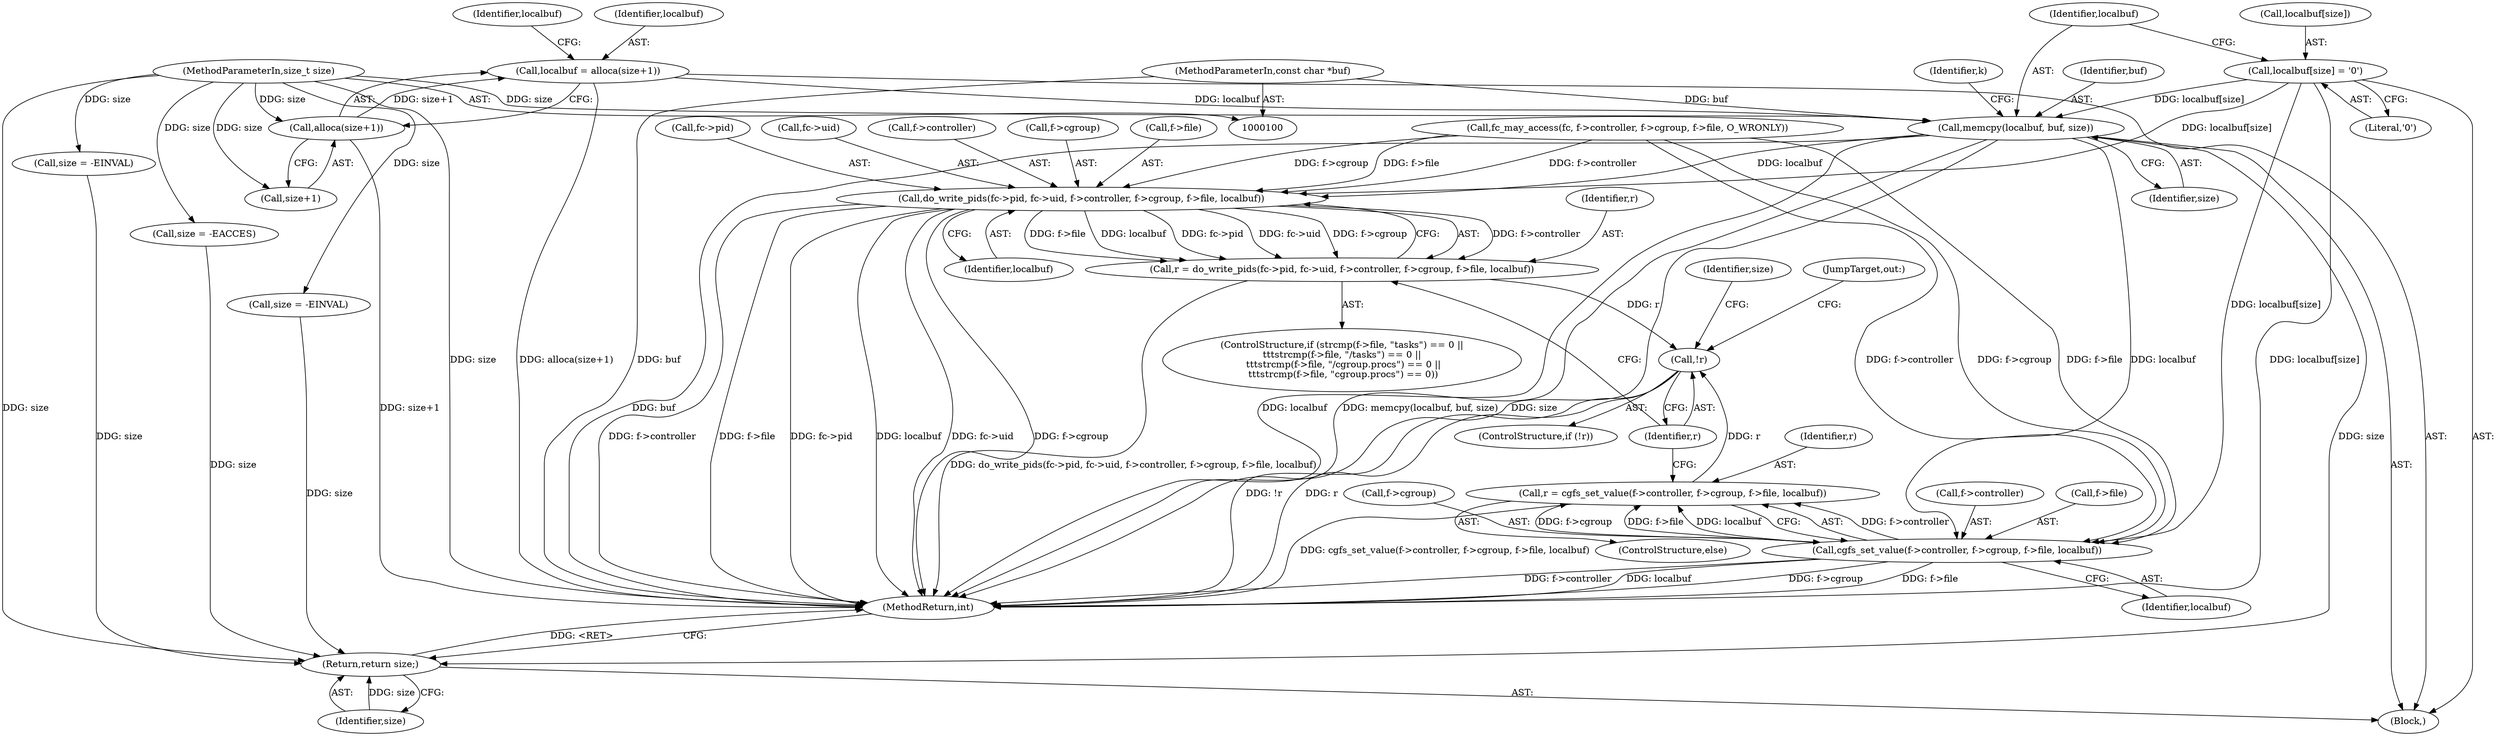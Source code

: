 digraph "0_lxcfs_8ee2a503e102b1a43ec4d83113dc275ab20a869a@API" {
"1000162" [label="(Call,memcpy(localbuf, buf, size))"];
"1000151" [label="(Call,localbuf = alloca(size+1))"];
"1000153" [label="(Call,alloca(size+1))"];
"1000103" [label="(MethodParameterIn,size_t size)"];
"1000157" [label="(Call,localbuf[size] = '\0')"];
"1000102" [label="(MethodParameterIn,const char *buf)"];
"1000241" [label="(Call,do_write_pids(fc->pid, fc->uid, f->controller, f->cgroup, f->file, localbuf))"];
"1000239" [label="(Call,r = do_write_pids(fc->pid, fc->uid, f->controller, f->cgroup, f->file, localbuf))"];
"1000273" [label="(Call,!r)"];
"1000261" [label="(Call,cgfs_set_value(f->controller, f->cgroup, f->file, localbuf))"];
"1000259" [label="(Call,r = cgfs_set_value(f->controller, f->cgroup, f->file, localbuf))"];
"1000282" [label="(Return,return size;)"];
"1000158" [label="(Call,localbuf[size])"];
"1000169" [label="(Identifier,k)"];
"1000163" [label="(Identifier,localbuf)"];
"1000274" [label="(Identifier,r)"];
"1000265" [label="(Call,f->cgroup)"];
"1000106" [label="(Block,)"];
"1000257" [label="(Identifier,localbuf)"];
"1000262" [label="(Call,f->controller)"];
"1000182" [label="(Call,size = -EINVAL)"];
"1000279" [label="(JumpTarget,out:)"];
"1000240" [label="(Identifier,r)"];
"1000261" [label="(Call,cgfs_set_value(f->controller, f->cgroup, f->file, localbuf))"];
"1000162" [label="(Call,memcpy(localbuf, buf, size))"];
"1000151" [label="(Call,localbuf = alloca(size+1))"];
"1000165" [label="(Identifier,size)"];
"1000102" [label="(MethodParameterIn,const char *buf)"];
"1000241" [label="(Call,do_write_pids(fc->pid, fc->uid, f->controller, f->cgroup, f->file, localbuf))"];
"1000282" [label="(Return,return size;)"];
"1000242" [label="(Call,fc->pid)"];
"1000251" [label="(Call,f->cgroup)"];
"1000254" [label="(Call,f->file)"];
"1000202" [label="(Call,size = -EACCES)"];
"1000259" [label="(Call,r = cgfs_set_value(f->controller, f->cgroup, f->file, localbuf))"];
"1000283" [label="(Identifier,size)"];
"1000239" [label="(Call,r = do_write_pids(fc->pid, fc->uid, f->controller, f->cgroup, f->file, localbuf))"];
"1000284" [label="(MethodReturn,int)"];
"1000189" [label="(Call,fc_may_access(fc, f->controller, f->cgroup, f->file, O_WRONLY))"];
"1000152" [label="(Identifier,localbuf)"];
"1000245" [label="(Call,fc->uid)"];
"1000153" [label="(Call,alloca(size+1))"];
"1000159" [label="(Identifier,localbuf)"];
"1000103" [label="(MethodParameterIn,size_t size)"];
"1000161" [label="(Literal,'\0')"];
"1000268" [label="(Call,f->file)"];
"1000276" [label="(Identifier,size)"];
"1000272" [label="(ControlStructure,if (!r))"];
"1000164" [label="(Identifier,buf)"];
"1000157" [label="(Call,localbuf[size] = '\0')"];
"1000258" [label="(ControlStructure,else)"];
"1000260" [label="(Identifier,r)"];
"1000248" [label="(Call,f->controller)"];
"1000275" [label="(Call,size = -EINVAL)"];
"1000207" [label="(ControlStructure,if (strcmp(f->file, \"tasks\") == 0 ||\n\t\t\tstrcmp(f->file, \"/tasks\") == 0 ||\n \t\t\tstrcmp(f->file, \"/cgroup.procs\") == 0 ||\n \t\t\tstrcmp(f->file, \"cgroup.procs\") == 0))"];
"1000273" [label="(Call,!r)"];
"1000154" [label="(Call,size+1)"];
"1000271" [label="(Identifier,localbuf)"];
"1000162" -> "1000106"  [label="AST: "];
"1000162" -> "1000165"  [label="CFG: "];
"1000163" -> "1000162"  [label="AST: "];
"1000164" -> "1000162"  [label="AST: "];
"1000165" -> "1000162"  [label="AST: "];
"1000169" -> "1000162"  [label="CFG: "];
"1000162" -> "1000284"  [label="DDG: buf"];
"1000162" -> "1000284"  [label="DDG: localbuf"];
"1000162" -> "1000284"  [label="DDG: memcpy(localbuf, buf, size)"];
"1000162" -> "1000284"  [label="DDG: size"];
"1000151" -> "1000162"  [label="DDG: localbuf"];
"1000157" -> "1000162"  [label="DDG: localbuf[size]"];
"1000102" -> "1000162"  [label="DDG: buf"];
"1000103" -> "1000162"  [label="DDG: size"];
"1000162" -> "1000241"  [label="DDG: localbuf"];
"1000162" -> "1000261"  [label="DDG: localbuf"];
"1000162" -> "1000282"  [label="DDG: size"];
"1000151" -> "1000106"  [label="AST: "];
"1000151" -> "1000153"  [label="CFG: "];
"1000152" -> "1000151"  [label="AST: "];
"1000153" -> "1000151"  [label="AST: "];
"1000159" -> "1000151"  [label="CFG: "];
"1000151" -> "1000284"  [label="DDG: alloca(size+1)"];
"1000153" -> "1000151"  [label="DDG: size+1"];
"1000153" -> "1000154"  [label="CFG: "];
"1000154" -> "1000153"  [label="AST: "];
"1000153" -> "1000284"  [label="DDG: size+1"];
"1000103" -> "1000153"  [label="DDG: size"];
"1000103" -> "1000100"  [label="AST: "];
"1000103" -> "1000284"  [label="DDG: size"];
"1000103" -> "1000154"  [label="DDG: size"];
"1000103" -> "1000182"  [label="DDG: size"];
"1000103" -> "1000202"  [label="DDG: size"];
"1000103" -> "1000275"  [label="DDG: size"];
"1000103" -> "1000282"  [label="DDG: size"];
"1000157" -> "1000106"  [label="AST: "];
"1000157" -> "1000161"  [label="CFG: "];
"1000158" -> "1000157"  [label="AST: "];
"1000161" -> "1000157"  [label="AST: "];
"1000163" -> "1000157"  [label="CFG: "];
"1000157" -> "1000284"  [label="DDG: localbuf[size]"];
"1000157" -> "1000241"  [label="DDG: localbuf[size]"];
"1000157" -> "1000261"  [label="DDG: localbuf[size]"];
"1000102" -> "1000100"  [label="AST: "];
"1000102" -> "1000284"  [label="DDG: buf"];
"1000241" -> "1000239"  [label="AST: "];
"1000241" -> "1000257"  [label="CFG: "];
"1000242" -> "1000241"  [label="AST: "];
"1000245" -> "1000241"  [label="AST: "];
"1000248" -> "1000241"  [label="AST: "];
"1000251" -> "1000241"  [label="AST: "];
"1000254" -> "1000241"  [label="AST: "];
"1000257" -> "1000241"  [label="AST: "];
"1000239" -> "1000241"  [label="CFG: "];
"1000241" -> "1000284"  [label="DDG: f->controller"];
"1000241" -> "1000284"  [label="DDG: f->cgroup"];
"1000241" -> "1000284"  [label="DDG: f->file"];
"1000241" -> "1000284"  [label="DDG: fc->pid"];
"1000241" -> "1000284"  [label="DDG: localbuf"];
"1000241" -> "1000284"  [label="DDG: fc->uid"];
"1000241" -> "1000239"  [label="DDG: f->controller"];
"1000241" -> "1000239"  [label="DDG: f->file"];
"1000241" -> "1000239"  [label="DDG: localbuf"];
"1000241" -> "1000239"  [label="DDG: fc->pid"];
"1000241" -> "1000239"  [label="DDG: fc->uid"];
"1000241" -> "1000239"  [label="DDG: f->cgroup"];
"1000189" -> "1000241"  [label="DDG: f->controller"];
"1000189" -> "1000241"  [label="DDG: f->cgroup"];
"1000189" -> "1000241"  [label="DDG: f->file"];
"1000239" -> "1000207"  [label="AST: "];
"1000240" -> "1000239"  [label="AST: "];
"1000274" -> "1000239"  [label="CFG: "];
"1000239" -> "1000284"  [label="DDG: do_write_pids(fc->pid, fc->uid, f->controller, f->cgroup, f->file, localbuf)"];
"1000239" -> "1000273"  [label="DDG: r"];
"1000273" -> "1000272"  [label="AST: "];
"1000273" -> "1000274"  [label="CFG: "];
"1000274" -> "1000273"  [label="AST: "];
"1000276" -> "1000273"  [label="CFG: "];
"1000279" -> "1000273"  [label="CFG: "];
"1000273" -> "1000284"  [label="DDG: r"];
"1000273" -> "1000284"  [label="DDG: !r"];
"1000259" -> "1000273"  [label="DDG: r"];
"1000261" -> "1000259"  [label="AST: "];
"1000261" -> "1000271"  [label="CFG: "];
"1000262" -> "1000261"  [label="AST: "];
"1000265" -> "1000261"  [label="AST: "];
"1000268" -> "1000261"  [label="AST: "];
"1000271" -> "1000261"  [label="AST: "];
"1000259" -> "1000261"  [label="CFG: "];
"1000261" -> "1000284"  [label="DDG: f->cgroup"];
"1000261" -> "1000284"  [label="DDG: f->file"];
"1000261" -> "1000284"  [label="DDG: f->controller"];
"1000261" -> "1000284"  [label="DDG: localbuf"];
"1000261" -> "1000259"  [label="DDG: f->controller"];
"1000261" -> "1000259"  [label="DDG: f->cgroup"];
"1000261" -> "1000259"  [label="DDG: f->file"];
"1000261" -> "1000259"  [label="DDG: localbuf"];
"1000189" -> "1000261"  [label="DDG: f->controller"];
"1000189" -> "1000261"  [label="DDG: f->cgroup"];
"1000189" -> "1000261"  [label="DDG: f->file"];
"1000259" -> "1000258"  [label="AST: "];
"1000260" -> "1000259"  [label="AST: "];
"1000274" -> "1000259"  [label="CFG: "];
"1000259" -> "1000284"  [label="DDG: cgfs_set_value(f->controller, f->cgroup, f->file, localbuf)"];
"1000282" -> "1000106"  [label="AST: "];
"1000282" -> "1000283"  [label="CFG: "];
"1000283" -> "1000282"  [label="AST: "];
"1000284" -> "1000282"  [label="CFG: "];
"1000282" -> "1000284"  [label="DDG: <RET>"];
"1000283" -> "1000282"  [label="DDG: size"];
"1000202" -> "1000282"  [label="DDG: size"];
"1000275" -> "1000282"  [label="DDG: size"];
"1000182" -> "1000282"  [label="DDG: size"];
}
